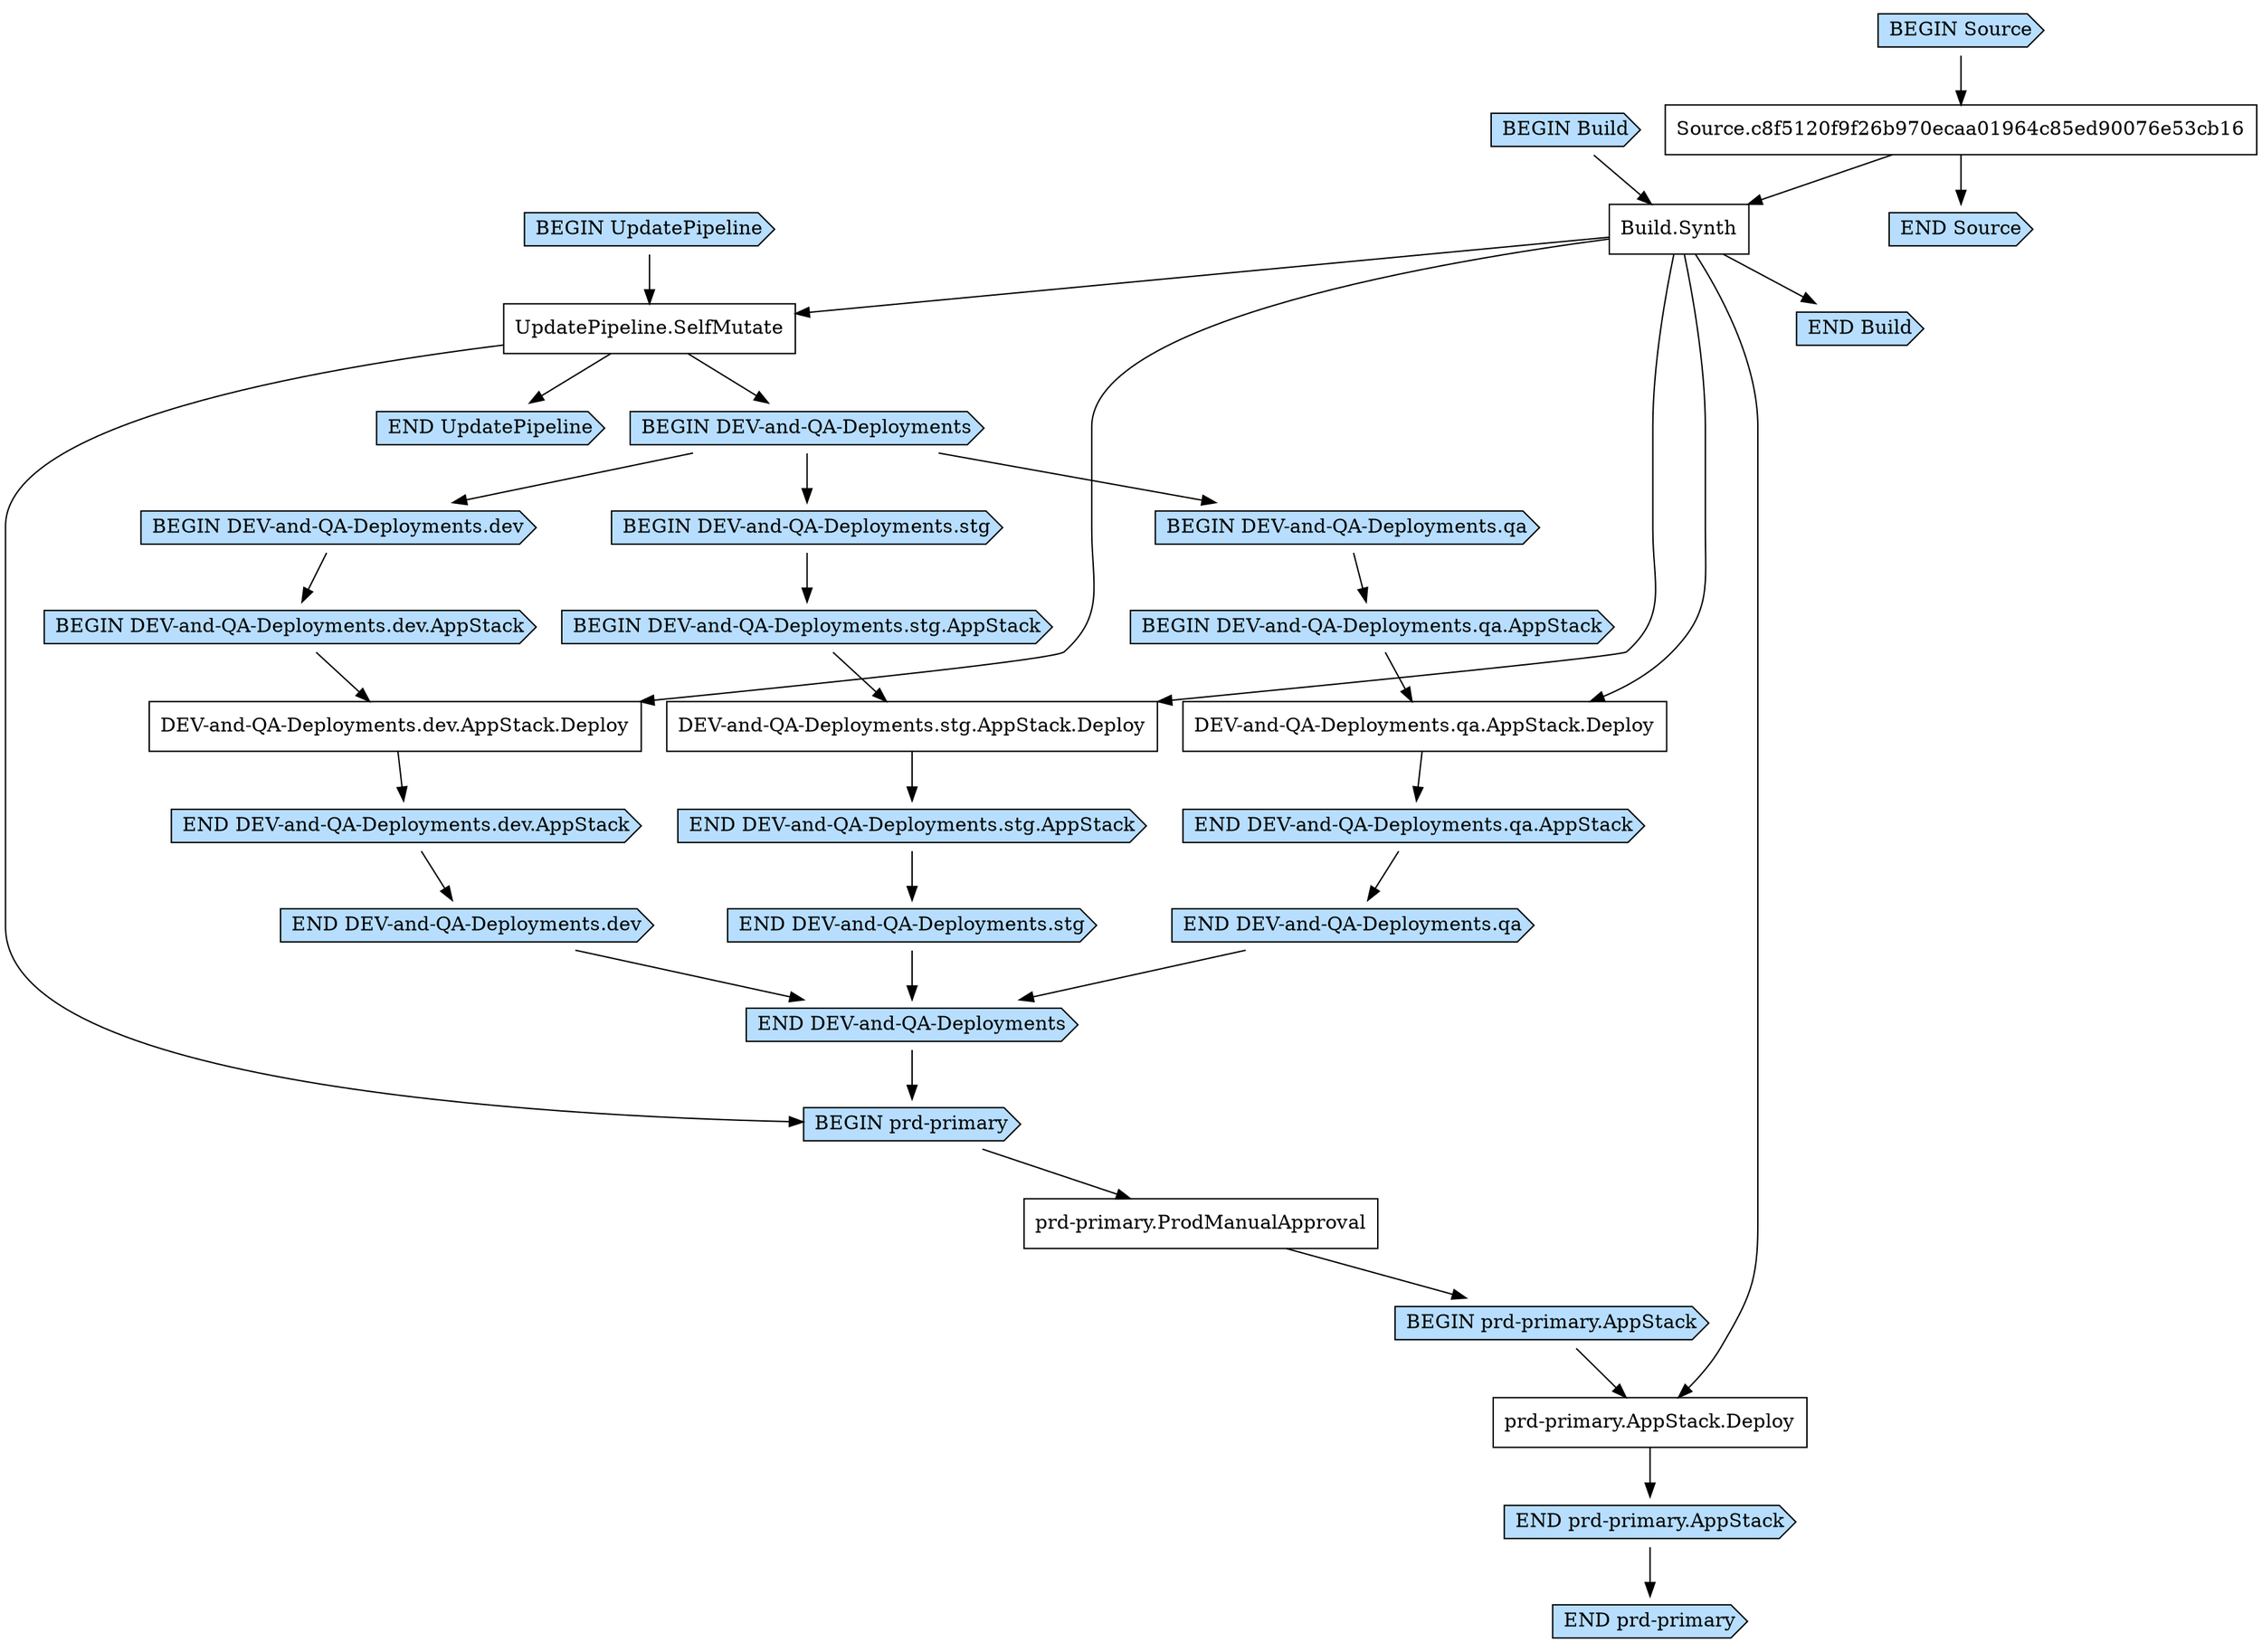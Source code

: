 digraph G {
  # Arrows represent an "unlocks" relationship (opposite of dependency). So chosen
  # because the layout looks more natural that way.
  # To represent subgraph dependencies, subgraphs are represented by BEGIN/END nodes.
  # To render: `dot -Tsvg my26marCdkPipelineInvestigationStackPipeline5ABF4B9C.dot > graph.svg`, open in a browser.
  node [shape="box"];
"BEGIN Build" [shape="cds", style="filled", fillcolor="#b7deff"];
"END Build" [shape="cds", style="filled", fillcolor="#b7deff"];
"Build.Synth";
"Source.c8f5120f9f26b970ecaa01964c85ed90076e53cb16" -> "Build.Synth";
"BEGIN Build" -> "Build.Synth";
"Build.Synth" -> "END Build";
"BEGIN UpdatePipeline" [shape="cds", style="filled", fillcolor="#b7deff"];
"END UpdatePipeline" [shape="cds", style="filled", fillcolor="#b7deff"];
"UpdatePipeline.SelfMutate";
"Build.Synth" -> "UpdatePipeline.SelfMutate";
"BEGIN UpdatePipeline" -> "UpdatePipeline.SelfMutate";
"UpdatePipeline.SelfMutate" -> "END UpdatePipeline";
"BEGIN DEV-and-QA-Deployments" [shape="cds", style="filled", fillcolor="#b7deff"];
"END DEV-and-QA-Deployments" [shape="cds", style="filled", fillcolor="#b7deff"];
"UpdatePipeline.SelfMutate" -> "BEGIN DEV-and-QA-Deployments";
"BEGIN DEV-and-QA-Deployments.dev" [shape="cds", style="filled", fillcolor="#b7deff"];
"END DEV-and-QA-Deployments.dev" [shape="cds", style="filled", fillcolor="#b7deff"];
"BEGIN DEV-and-QA-Deployments.dev.AppStack" [shape="cds", style="filled", fillcolor="#b7deff"];
"END DEV-and-QA-Deployments.dev.AppStack" [shape="cds", style="filled", fillcolor="#b7deff"];
"DEV-and-QA-Deployments.dev.AppStack.Deploy";
"Build.Synth" -> "DEV-and-QA-Deployments.dev.AppStack.Deploy";
"BEGIN DEV-and-QA-Deployments.dev.AppStack" -> "DEV-and-QA-Deployments.dev.AppStack.Deploy";
"DEV-and-QA-Deployments.dev.AppStack.Deploy" -> "END DEV-and-QA-Deployments.dev.AppStack";
"BEGIN DEV-and-QA-Deployments.dev" -> "BEGIN DEV-and-QA-Deployments.dev.AppStack";
"END DEV-and-QA-Deployments.dev.AppStack" -> "END DEV-and-QA-Deployments.dev";
"BEGIN DEV-and-QA-Deployments.qa" [shape="cds", style="filled", fillcolor="#b7deff"];
"END DEV-and-QA-Deployments.qa" [shape="cds", style="filled", fillcolor="#b7deff"];
"BEGIN DEV-and-QA-Deployments.qa.AppStack" [shape="cds", style="filled", fillcolor="#b7deff"];
"END DEV-and-QA-Deployments.qa.AppStack" [shape="cds", style="filled", fillcolor="#b7deff"];
"DEV-and-QA-Deployments.qa.AppStack.Deploy";
"Build.Synth" -> "DEV-and-QA-Deployments.qa.AppStack.Deploy";
"BEGIN DEV-and-QA-Deployments.qa.AppStack" -> "DEV-and-QA-Deployments.qa.AppStack.Deploy";
"DEV-and-QA-Deployments.qa.AppStack.Deploy" -> "END DEV-and-QA-Deployments.qa.AppStack";
"BEGIN DEV-and-QA-Deployments.qa" -> "BEGIN DEV-and-QA-Deployments.qa.AppStack";
"END DEV-and-QA-Deployments.qa.AppStack" -> "END DEV-and-QA-Deployments.qa";
"BEGIN DEV-and-QA-Deployments.stg" [shape="cds", style="filled", fillcolor="#b7deff"];
"END DEV-and-QA-Deployments.stg" [shape="cds", style="filled", fillcolor="#b7deff"];
"BEGIN DEV-and-QA-Deployments.stg.AppStack" [shape="cds", style="filled", fillcolor="#b7deff"];
"END DEV-and-QA-Deployments.stg.AppStack" [shape="cds", style="filled", fillcolor="#b7deff"];
"DEV-and-QA-Deployments.stg.AppStack.Deploy";
"Build.Synth" -> "DEV-and-QA-Deployments.stg.AppStack.Deploy";
"BEGIN DEV-and-QA-Deployments.stg.AppStack" -> "DEV-and-QA-Deployments.stg.AppStack.Deploy";
"DEV-and-QA-Deployments.stg.AppStack.Deploy" -> "END DEV-and-QA-Deployments.stg.AppStack";
"BEGIN DEV-and-QA-Deployments.stg" -> "BEGIN DEV-and-QA-Deployments.stg.AppStack";
"END DEV-and-QA-Deployments.stg.AppStack" -> "END DEV-and-QA-Deployments.stg";
"BEGIN DEV-and-QA-Deployments" -> "BEGIN DEV-and-QA-Deployments.dev";
"BEGIN DEV-and-QA-Deployments" -> "BEGIN DEV-and-QA-Deployments.qa";
"BEGIN DEV-and-QA-Deployments" -> "BEGIN DEV-and-QA-Deployments.stg";
"END DEV-and-QA-Deployments.dev" -> "END DEV-and-QA-Deployments";
"END DEV-and-QA-Deployments.qa" -> "END DEV-and-QA-Deployments";
"END DEV-and-QA-Deployments.stg" -> "END DEV-and-QA-Deployments";
"BEGIN prd-primary" [shape="cds", style="filled", fillcolor="#b7deff"];
"END prd-primary" [shape="cds", style="filled", fillcolor="#b7deff"];
"UpdatePipeline.SelfMutate" -> "BEGIN prd-primary";
"END DEV-and-QA-Deployments" -> "BEGIN prd-primary";
"BEGIN prd-primary.AppStack" [shape="cds", style="filled", fillcolor="#b7deff"];
"END prd-primary.AppStack" [shape="cds", style="filled", fillcolor="#b7deff"];
"prd-primary.ProdManualApproval" -> "BEGIN prd-primary.AppStack";
"prd-primary.AppStack.Deploy";
"Build.Synth" -> "prd-primary.AppStack.Deploy";
"BEGIN prd-primary.AppStack" -> "prd-primary.AppStack.Deploy";
"prd-primary.AppStack.Deploy" -> "END prd-primary.AppStack";
"prd-primary.ProdManualApproval";
"BEGIN prd-primary" -> "prd-primary.ProdManualApproval";
"END prd-primary.AppStack" -> "END prd-primary";
"BEGIN Source" [shape="cds", style="filled", fillcolor="#b7deff"];
"END Source" [shape="cds", style="filled", fillcolor="#b7deff"];
"Source.c8f5120f9f26b970ecaa01964c85ed90076e53cb16";
"BEGIN Source" -> "Source.c8f5120f9f26b970ecaa01964c85ed90076e53cb16";
"Source.c8f5120f9f26b970ecaa01964c85ed90076e53cb16" -> "END Source";
}